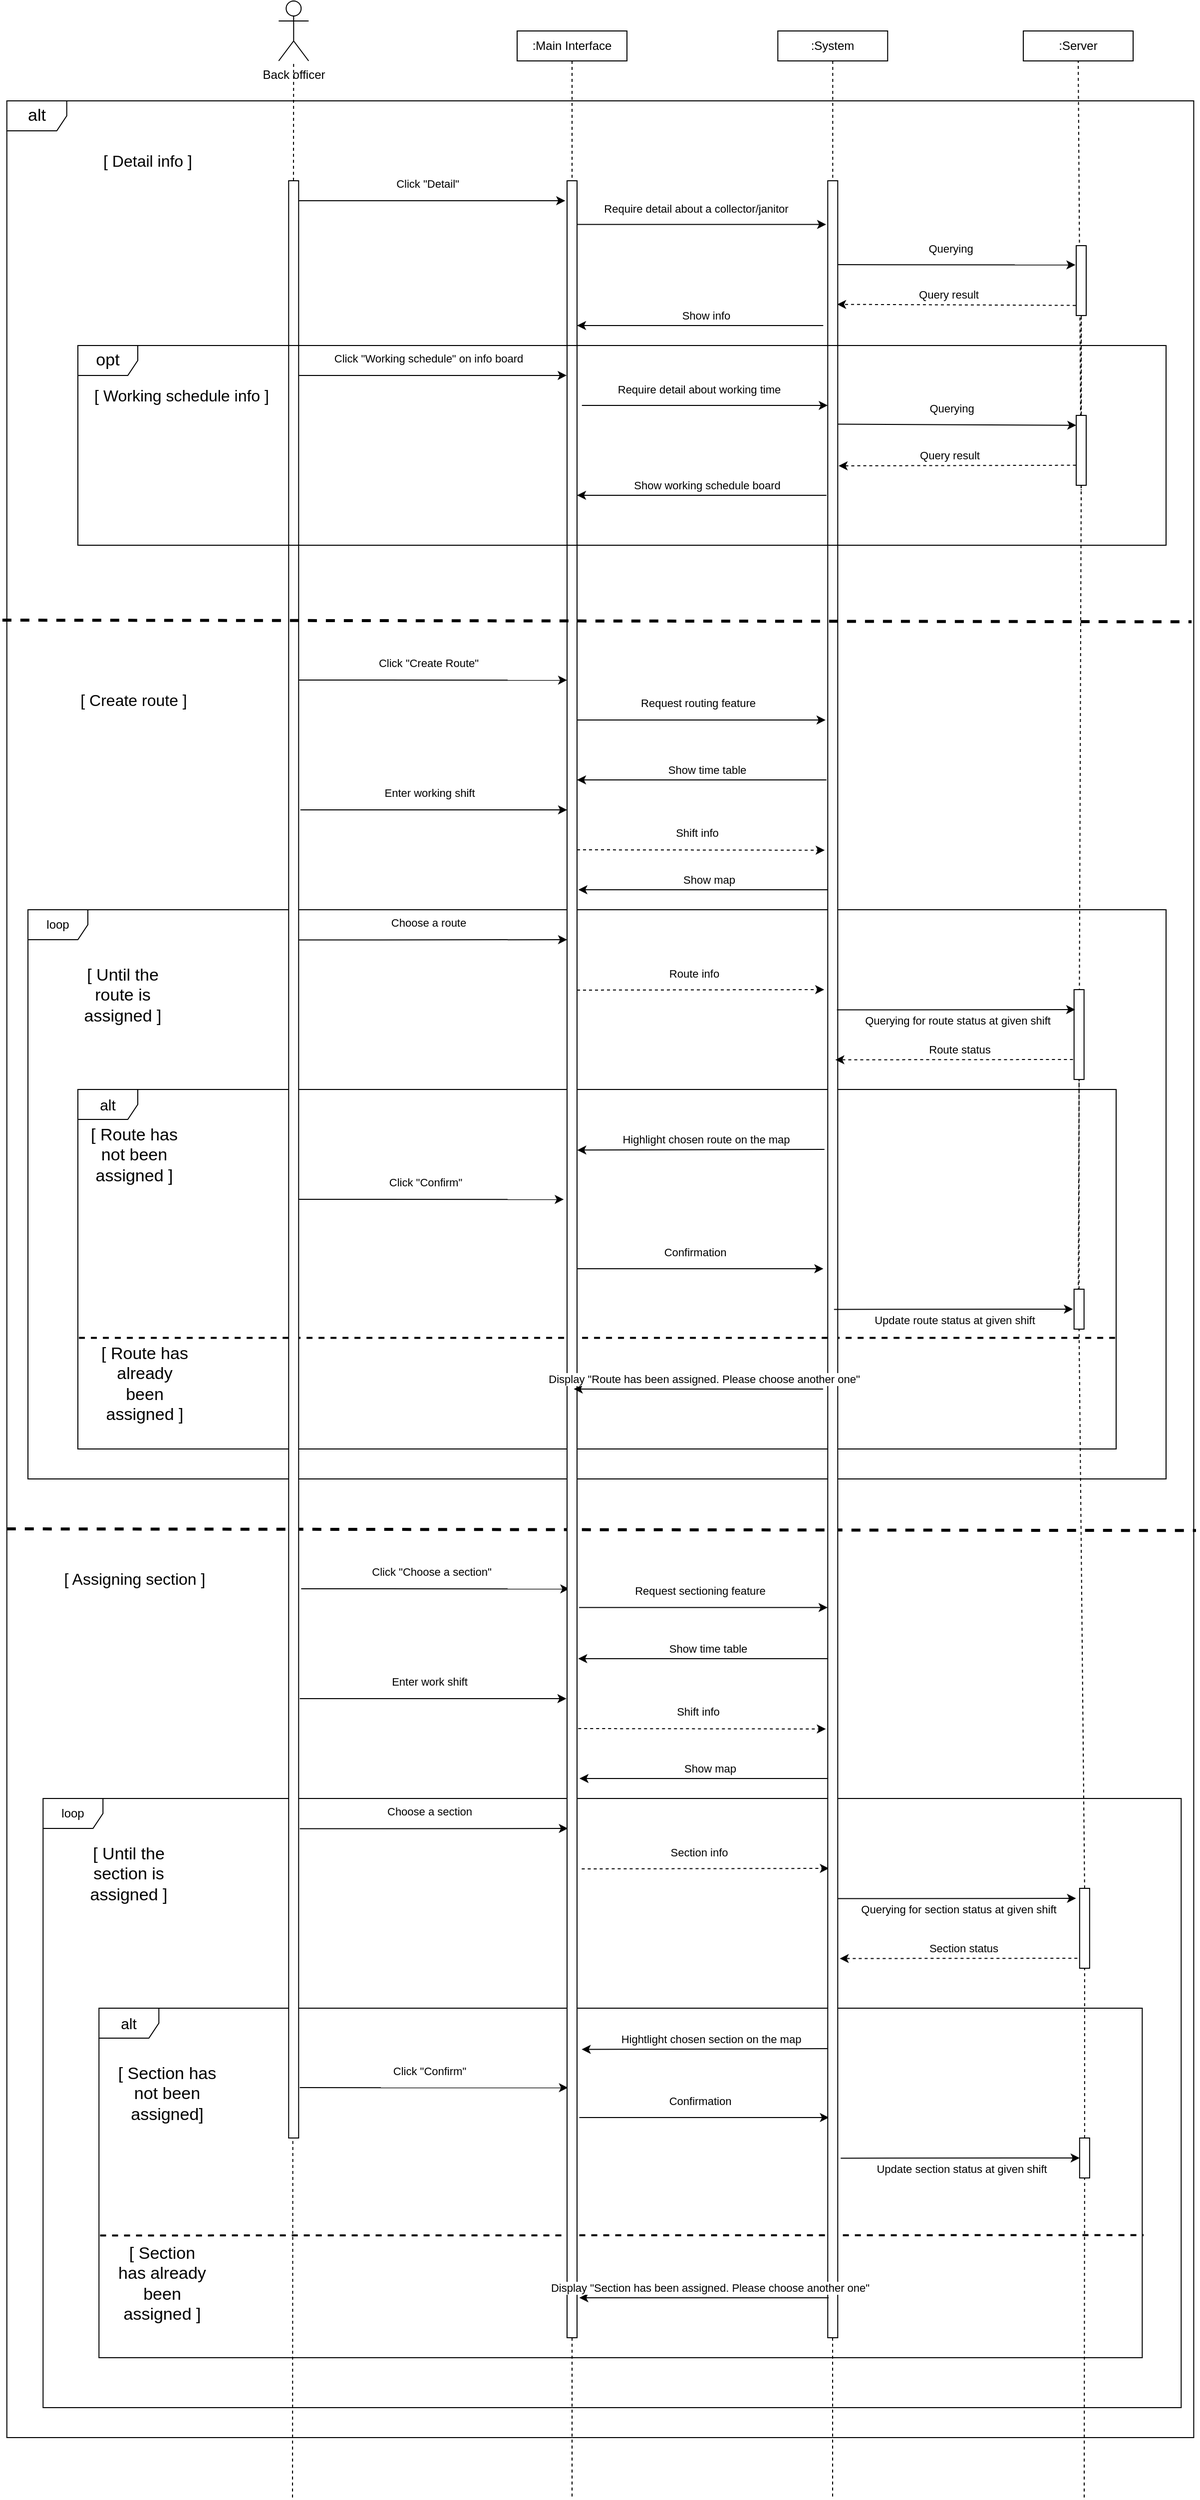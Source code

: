 <mxfile version="20.5.3" type="github">
  <diagram id="wTYYPFrZuewPzAmAuWwE" name="Page-1">
    <mxGraphModel dx="2889" dy="2291" grid="1" gridSize="10" guides="1" tooltips="1" connect="1" arrows="1" fold="1" page="1" pageScale="1" pageWidth="827" pageHeight="1169" math="0" shadow="0">
      <root>
        <mxCell id="0" />
        <mxCell id="1" parent="0" />
        <mxCell id="6wIm65cFakoA2pX9dvvW-1" value="alt" style="shape=umlFrame;whiteSpace=wrap;html=1;fontSize=17;" parent="1" vertex="1">
          <mxGeometry x="-191.14" width="1188.86" height="2340" as="geometry" />
        </mxCell>
        <mxCell id="6wIm65cFakoA2pX9dvvW-38" value="loop" style="shape=umlFrame;whiteSpace=wrap;html=1;" parent="1" vertex="1">
          <mxGeometry x="-154.86" y="1700" width="1140" height="610" as="geometry" />
        </mxCell>
        <mxCell id="6wIm65cFakoA2pX9dvvW-33" value="alt" style="shape=umlFrame;whiteSpace=wrap;html=1;fontSize=15;" parent="1" vertex="1">
          <mxGeometry x="-98.86" y="1910" width="1045" height="350" as="geometry" />
        </mxCell>
        <mxCell id="6wIm65cFakoA2pX9dvvW-36" value="loop" style="shape=umlFrame;whiteSpace=wrap;html=1;" parent="1" vertex="1">
          <mxGeometry x="-170" y="810" width="1140" height="570" as="geometry" />
        </mxCell>
        <mxCell id="zkrP5aUea3qUz_NBRGNI-2" value="alt" style="shape=umlFrame;whiteSpace=wrap;html=1;fontSize=15;" parent="1" vertex="1">
          <mxGeometry x="-120" y="990" width="1040" height="360" as="geometry" />
        </mxCell>
        <mxCell id="zkrP5aUea3qUz_NBRGNI-3" value="" style="endArrow=none;dashed=1;html=1;rounded=0;startArrow=none;exitX=0.5;exitY=1;exitDx=0;exitDy=0;" parent="1" source="zkrP5aUea3qUz_NBRGNI-10" edge="1">
          <mxGeometry width="50" height="50" relative="1" as="geometry">
            <mxPoint x="636" y="-130" as="sourcePoint" />
            <mxPoint x="636" y="2400" as="targetPoint" />
          </mxGeometry>
        </mxCell>
        <mxCell id="zkrP5aUea3qUz_NBRGNI-5" value="" style="endArrow=none;dashed=1;html=1;rounded=0;startArrow=none;exitX=0.5;exitY=1;exitDx=0;exitDy=0;" parent="1" source="6wIm65cFakoA2pX9dvvW-3" edge="1">
          <mxGeometry width="50" height="50" relative="1" as="geometry">
            <mxPoint x="372.72" y="3410" as="sourcePoint" />
            <mxPoint x="375" y="2400" as="targetPoint" />
          </mxGeometry>
        </mxCell>
        <mxCell id="zkrP5aUea3qUz_NBRGNI-8" value="Back officer" style="shape=umlActor;verticalLabelPosition=bottom;verticalAlign=top;html=1;outlineConnect=0;" parent="1" vertex="1">
          <mxGeometry x="81.14" y="-100" width="30" height="60" as="geometry" />
        </mxCell>
        <mxCell id="zkrP5aUea3qUz_NBRGNI-9" value=":Main Interface" style="rounded=0;whiteSpace=wrap;html=1;" parent="1" vertex="1">
          <mxGeometry x="320" y="-70" width="110" height="30" as="geometry" />
        </mxCell>
        <mxCell id="zkrP5aUea3qUz_NBRGNI-10" value=":System" style="rounded=0;whiteSpace=wrap;html=1;" parent="1" vertex="1">
          <mxGeometry x="581.14" y="-70" width="110" height="30" as="geometry" />
        </mxCell>
        <mxCell id="zkrP5aUea3qUz_NBRGNI-11" value="" style="endArrow=none;dashed=1;html=1;rounded=0;startArrow=none;" parent="1" target="zkrP5aUea3qUz_NBRGNI-8" edge="1">
          <mxGeometry width="50" height="50" relative="1" as="geometry">
            <mxPoint x="95.971" y="80" as="sourcePoint" />
            <mxPoint x="94" y="-100" as="targetPoint" />
          </mxGeometry>
        </mxCell>
        <mxCell id="zkrP5aUea3qUz_NBRGNI-14" style="edgeStyle=orthogonalEdgeStyle;rounded=0;orthogonalLoop=1;jettySize=auto;html=1;exitX=0.5;exitY=1;exitDx=0;exitDy=0;" parent="1" edge="1">
          <mxGeometry relative="1" as="geometry">
            <mxPoint x="580" y="260" as="sourcePoint" />
            <mxPoint x="580" y="260" as="targetPoint" />
          </mxGeometry>
        </mxCell>
        <mxCell id="zkrP5aUea3qUz_NBRGNI-15" value=":Server" style="rounded=0;whiteSpace=wrap;html=1;" parent="1" vertex="1">
          <mxGeometry x="827" y="-70" width="110" height="30" as="geometry" />
        </mxCell>
        <mxCell id="zkrP5aUea3qUz_NBRGNI-16" value="" style="endArrow=none;dashed=1;html=1;rounded=0;entryX=0.5;entryY=1;entryDx=0;entryDy=0;startArrow=none;" parent="1" target="zkrP5aUea3qUz_NBRGNI-15" edge="1">
          <mxGeometry width="50" height="50" relative="1" as="geometry">
            <mxPoint x="885" y="400" as="sourcePoint" />
            <mxPoint x="884.5" y="90" as="targetPoint" />
          </mxGeometry>
        </mxCell>
        <mxCell id="zkrP5aUea3qUz_NBRGNI-21" style="edgeStyle=orthogonalEdgeStyle;rounded=0;orthogonalLoop=1;jettySize=auto;html=1;exitX=0.5;exitY=1;exitDx=0;exitDy=0;dashed=1;" parent="1" edge="1">
          <mxGeometry relative="1" as="geometry">
            <mxPoint x="-70" y="70" as="sourcePoint" />
            <mxPoint x="-70" y="70" as="targetPoint" />
          </mxGeometry>
        </mxCell>
        <mxCell id="zkrP5aUea3qUz_NBRGNI-23" value="&lt;font style=&quot;font-size: 16px;&quot;&gt;[ Detail info ]&lt;/font&gt;" style="text;html=1;strokeColor=none;fillColor=none;align=center;verticalAlign=middle;whiteSpace=wrap;rounded=0;" parent="1" vertex="1">
          <mxGeometry x="-175" y="50" width="250" height="20" as="geometry" />
        </mxCell>
        <mxCell id="zkrP5aUea3qUz_NBRGNI-24" value="Click &quot;Detail&quot;" style="endArrow=classic;html=1;rounded=0;exitX=1.003;exitY=0.194;exitDx=0;exitDy=0;exitPerimeter=0;entryX=-0.183;entryY=0.194;entryDx=0;entryDy=0;entryPerimeter=0;" parent="1" edge="1">
          <mxGeometry x="-0.032" y="17" width="50" height="50" relative="1" as="geometry">
            <mxPoint x="100.03" y="100" as="sourcePoint" />
            <mxPoint x="368.17" y="100" as="targetPoint" />
            <mxPoint as="offset" />
          </mxGeometry>
        </mxCell>
        <mxCell id="zkrP5aUea3qUz_NBRGNI-25" value="Require detail about a collector/janitor" style="endArrow=classic;html=1;rounded=0;exitX=1.026;exitY=0.159;exitDx=0;exitDy=0;exitPerimeter=0;entryX=-0.051;entryY=0.159;entryDx=0;entryDy=0;entryPerimeter=0;" parent="1" edge="1">
          <mxGeometry x="-0.05" y="16" width="50" height="50" relative="1" as="geometry">
            <mxPoint x="380.26" y="123.78" as="sourcePoint" />
            <mxPoint x="629.49" y="123.78" as="targetPoint" />
            <mxPoint as="offset" />
          </mxGeometry>
        </mxCell>
        <mxCell id="zkrP5aUea3qUz_NBRGNI-26" value="Querying" style="endArrow=classic;html=1;rounded=0;exitX=1.017;exitY=0.229;exitDx=0;exitDy=0;exitPerimeter=0;entryX=-0.08;entryY=0.276;entryDx=0;entryDy=0;entryPerimeter=0;" parent="1" target="zkrP5aUea3qUz_NBRGNI-45" edge="1">
          <mxGeometry x="-0.05" y="16" width="50" height="50" relative="1" as="geometry">
            <mxPoint x="640.17" y="164.05" as="sourcePoint" />
            <mxPoint x="879.07" y="162.66" as="targetPoint" />
            <mxPoint as="offset" />
          </mxGeometry>
        </mxCell>
        <mxCell id="zkrP5aUea3qUz_NBRGNI-27" value="Query result" style="endArrow=classic;html=1;rounded=0;exitX=-0.054;exitY=0.855;exitDx=0;exitDy=0;dashed=1;entryX=1.052;entryY=0.184;entryDx=0;entryDy=0;exitPerimeter=0;entryPerimeter=0;" parent="1" source="zkrP5aUea3qUz_NBRGNI-45" edge="1">
          <mxGeometry x="0.066" y="-10" width="50" height="50" relative="1" as="geometry">
            <mxPoint x="876.24" y="200.88" as="sourcePoint" />
            <mxPoint x="640.52" y="203.78" as="targetPoint" />
            <Array as="points" />
            <mxPoint as="offset" />
          </mxGeometry>
        </mxCell>
        <mxCell id="zkrP5aUea3qUz_NBRGNI-28" value="Show info" style="endArrow=classic;html=1;rounded=0;exitX=-0.197;exitY=0.264;exitDx=0;exitDy=0;exitPerimeter=0;entryX=1.141;entryY=0.264;entryDx=0;entryDy=0;entryPerimeter=0;" parent="1" edge="1">
          <mxGeometry x="-0.043" y="-10" width="50" height="50" relative="1" as="geometry">
            <mxPoint x="626.62" y="224.98" as="sourcePoint" />
            <mxPoint x="380.0" y="224.98" as="targetPoint" />
            <mxPoint as="offset" />
          </mxGeometry>
        </mxCell>
        <mxCell id="zkrP5aUea3qUz_NBRGNI-29" value="Click &quot;Working schedule&quot; on info board" style="endArrow=classic;html=1;rounded=0;exitX=1.093;exitY=0.2;exitDx=0;exitDy=0;exitPerimeter=0;entryX=0.057;entryY=0.2;entryDx=0;entryDy=0;entryPerimeter=0;" parent="1" edge="1">
          <mxGeometry x="-0.032" y="17" width="50" height="50" relative="1" as="geometry">
            <mxPoint x="100.0" y="274.98" as="sourcePoint" />
            <mxPoint x="369.64" y="274.98" as="targetPoint" />
            <mxPoint as="offset" />
          </mxGeometry>
        </mxCell>
        <mxCell id="zkrP5aUea3qUz_NBRGNI-30" value="Require detail about working time" style="endArrow=classic;html=1;rounded=0;exitX=1.2;exitY=0.292;exitDx=0;exitDy=0;exitPerimeter=0;entryX=-0.174;entryY=0.292;entryDx=0;entryDy=0;entryPerimeter=0;" parent="1" edge="1">
          <mxGeometry x="-0.05" y="16" width="50" height="50" relative="1" as="geometry">
            <mxPoint x="384.88" y="304.98" as="sourcePoint" />
            <mxPoint x="631.14" y="304.98" as="targetPoint" />
            <mxPoint as="offset" />
          </mxGeometry>
        </mxCell>
        <mxCell id="zkrP5aUea3qUz_NBRGNI-31" value="Querying" style="endArrow=classic;html=1;rounded=0;exitX=1;exitY=0.211;exitDx=0;exitDy=0;exitPerimeter=0;entryX=0.011;entryY=0.141;entryDx=0;entryDy=0;entryPerimeter=0;" parent="1" target="zkrP5aUea3qUz_NBRGNI-47" edge="1">
          <mxGeometry x="-0.05" y="16" width="50" height="50" relative="1" as="geometry">
            <mxPoint x="641.14" y="323.76" as="sourcePoint" />
            <mxPoint x="879" y="302.8" as="targetPoint" />
            <mxPoint as="offset" />
          </mxGeometry>
        </mxCell>
        <mxCell id="zkrP5aUea3qUz_NBRGNI-32" value="Query result" style="endArrow=classic;html=1;rounded=0;exitX=-0.027;exitY=0.713;exitDx=0;exitDy=0;exitPerimeter=0;dashed=1;entryX=1.086;entryY=0.225;entryDx=0;entryDy=0;entryPerimeter=0;" parent="1" source="zkrP5aUea3qUz_NBRGNI-47" edge="1">
          <mxGeometry x="0.066" y="-10" width="50" height="50" relative="1" as="geometry">
            <mxPoint x="880.94" y="348.3" as="sourcePoint" />
            <mxPoint x="642" y="365.48" as="targetPoint" />
            <Array as="points" />
            <mxPoint as="offset" />
          </mxGeometry>
        </mxCell>
        <mxCell id="zkrP5aUea3qUz_NBRGNI-33" value="Show working schedule board" style="endArrow=classic;html=1;rounded=0;exitX=-0.06;exitY=0.234;exitDx=0;exitDy=0;exitPerimeter=0;entryX=0.957;entryY=0.234;entryDx=0;entryDy=0;entryPerimeter=0;" parent="1" edge="1">
          <mxGeometry x="-0.043" y="-10" width="50" height="50" relative="1" as="geometry">
            <mxPoint x="629.83" y="394.98" as="sourcePoint" />
            <mxPoint x="380.0" y="394.98" as="targetPoint" />
            <mxPoint as="offset" />
          </mxGeometry>
        </mxCell>
        <mxCell id="zkrP5aUea3qUz_NBRGNI-35" value="&lt;font style=&quot;font-size: 16px;&quot;&gt;[ Create route ]&lt;/font&gt;" style="text;html=1;strokeColor=none;fillColor=none;align=center;verticalAlign=middle;whiteSpace=wrap;rounded=0;" parent="1" vertex="1">
          <mxGeometry x="-158.86" y="590" width="190" height="20" as="geometry" />
        </mxCell>
        <mxCell id="zkrP5aUea3qUz_NBRGNI-36" value="Click &quot;Create Route&quot;" style="endArrow=classic;html=1;rounded=0;exitX=1.14;exitY=0.383;exitDx=0;exitDy=0;exitPerimeter=0;" parent="1" edge="1">
          <mxGeometry x="-0.032" y="17" width="50" height="50" relative="1" as="geometry">
            <mxPoint x="101.4" y="580" as="sourcePoint" />
            <mxPoint x="370.0" y="580.11" as="targetPoint" />
            <mxPoint as="offset" />
          </mxGeometry>
        </mxCell>
        <mxCell id="zkrP5aUea3qUz_NBRGNI-37" value="Choose a route" style="endArrow=classic;html=1;rounded=0;exitX=1.14;exitY=0.383;exitDx=0;exitDy=0;exitPerimeter=0;entryX=-0.106;entryY=0.439;entryDx=0;entryDy=0;entryPerimeter=0;" parent="1" edge="1">
          <mxGeometry x="-0.032" y="17" width="50" height="50" relative="1" as="geometry">
            <mxPoint x="101.46" y="840.29" as="sourcePoint" />
            <mxPoint x="370.0" y="840" as="targetPoint" />
            <mxPoint as="offset" />
          </mxGeometry>
        </mxCell>
        <mxCell id="zkrP5aUea3qUz_NBRGNI-39" value="Route info" style="endArrow=classic;html=1;rounded=0;entryX=-0.243;entryY=0.097;entryDx=0;entryDy=0;entryPerimeter=0;dashed=1;" parent="1" edge="1">
          <mxGeometry x="-0.05" y="16" width="50" height="50" relative="1" as="geometry">
            <mxPoint x="380.0" y="890.49" as="sourcePoint" />
            <mxPoint x="627.57" y="890" as="targetPoint" />
            <mxPoint as="offset" />
          </mxGeometry>
        </mxCell>
        <mxCell id="zkrP5aUea3qUz_NBRGNI-40" value="Highlight chosen route on the map" style="endArrow=classic;html=1;rounded=0;entryX=1.141;entryY=0.603;entryDx=0;entryDy=0;entryPerimeter=0;" parent="1" edge="1">
          <mxGeometry x="-0.043" y="-10" width="50" height="50" relative="1" as="geometry">
            <mxPoint x="627.85" y="1050" as="sourcePoint" />
            <mxPoint x="380.26" y="1050.69" as="targetPoint" />
            <mxPoint as="offset" />
          </mxGeometry>
        </mxCell>
        <mxCell id="zkrP5aUea3qUz_NBRGNI-42" value="Enter working shift" style="endArrow=classic;html=1;rounded=0;exitX=1.189;exitY=0.475;exitDx=0;exitDy=0;exitPerimeter=0;entryX=-0.1;entryY=0.475;entryDx=0;entryDy=0;entryPerimeter=0;" parent="1" edge="1">
          <mxGeometry x="-0.032" y="17" width="50" height="50" relative="1" as="geometry">
            <mxPoint x="102.89" y="710" as="sourcePoint" />
            <mxPoint x="370" y="710" as="targetPoint" />
            <mxPoint as="offset" />
          </mxGeometry>
        </mxCell>
        <mxCell id="zkrP5aUea3qUz_NBRGNI-44" value="" style="endArrow=none;dashed=1;html=1;rounded=0;entryX=0.5;entryY=1;entryDx=0;entryDy=0;startArrow=none;" parent="1" source="zkrP5aUea3qUz_NBRGNI-45" edge="1">
          <mxGeometry width="50" height="50" relative="1" as="geometry">
            <mxPoint x="885.0" y="2000" as="sourcePoint" />
            <mxPoint x="885" y="390" as="targetPoint" />
          </mxGeometry>
        </mxCell>
        <mxCell id="zkrP5aUea3qUz_NBRGNI-45" value="" style="rounded=0;whiteSpace=wrap;html=1;" parent="1" vertex="1">
          <mxGeometry x="880" y="144.98" width="10" height="70" as="geometry" />
        </mxCell>
        <mxCell id="zkrP5aUea3qUz_NBRGNI-46" value="" style="endArrow=none;dashed=1;html=1;rounded=0;entryX=0.5;entryY=1;entryDx=0;entryDy=0;startArrow=none;" parent="1" source="zkrP5aUea3qUz_NBRGNI-47" target="zkrP5aUea3qUz_NBRGNI-45" edge="1">
          <mxGeometry width="50" height="50" relative="1" as="geometry">
            <mxPoint x="885.0" y="1614.98" as="sourcePoint" />
            <mxPoint x="885" y="4.98" as="targetPoint" />
          </mxGeometry>
        </mxCell>
        <mxCell id="zkrP5aUea3qUz_NBRGNI-47" value="" style="rounded=0;whiteSpace=wrap;html=1;" parent="1" vertex="1">
          <mxGeometry x="880" y="314.98" width="10" height="70" as="geometry" />
        </mxCell>
        <mxCell id="zkrP5aUea3qUz_NBRGNI-48" value="" style="endArrow=none;dashed=1;html=1;rounded=0;entryX=0.5;entryY=1;entryDx=0;entryDy=0;startArrow=none;" parent="1" target="zkrP5aUea3qUz_NBRGNI-47" edge="1">
          <mxGeometry width="50" height="50" relative="1" as="geometry">
            <mxPoint x="882.071" y="1210" as="sourcePoint" />
            <mxPoint x="885" y="600" as="targetPoint" />
          </mxGeometry>
        </mxCell>
        <mxCell id="zkrP5aUea3qUz_NBRGNI-50" value="" style="rounded=0;whiteSpace=wrap;html=1;" parent="1" vertex="1">
          <mxGeometry x="877.85" y="1190" width="10" height="40" as="geometry" />
        </mxCell>
        <mxCell id="zkrP5aUea3qUz_NBRGNI-52" value="&lt;font style=&quot;font-size: 17px;&quot;&gt;[ Route has not been assigned ]&lt;/font&gt;" style="text;html=1;strokeColor=none;fillColor=none;align=center;verticalAlign=middle;whiteSpace=wrap;rounded=0;fontSize=15;" parent="1" vertex="1">
          <mxGeometry x="-114.08" y="1050" width="100.79" height="11" as="geometry" />
        </mxCell>
        <mxCell id="zkrP5aUea3qUz_NBRGNI-53" value="" style="endArrow=none;dashed=1;html=1;rounded=0;fontSize=17;entryX=0.999;entryY=0.691;entryDx=0;entryDy=0;entryPerimeter=0;exitX=0.001;exitY=0.691;exitDx=0;exitDy=0;exitPerimeter=0;strokeWidth=2;" parent="1" source="zkrP5aUea3qUz_NBRGNI-2" target="zkrP5aUea3qUz_NBRGNI-2" edge="1">
          <mxGeometry width="50" height="50" relative="1" as="geometry">
            <mxPoint x="-113.29" y="1240" as="sourcePoint" />
            <mxPoint x="936.71" y="1330" as="targetPoint" />
          </mxGeometry>
        </mxCell>
        <mxCell id="zkrP5aUea3qUz_NBRGNI-54" value="&lt;span style=&quot;font-size: 17px;&quot;&gt;[ Route has already been assigned ]&lt;/span&gt;" style="text;html=1;strokeColor=none;fillColor=none;align=center;verticalAlign=middle;whiteSpace=wrap;rounded=0;fontSize=15;" parent="1" vertex="1">
          <mxGeometry x="-103.29" y="1280" width="100" height="10" as="geometry" />
        </mxCell>
        <mxCell id="zkrP5aUea3qUz_NBRGNI-56" value="" style="endArrow=none;dashed=1;html=1;rounded=0;startArrow=none;entryX=0.5;entryY=1;entryDx=0;entryDy=0;exitX=0.5;exitY=0;exitDx=0;exitDy=0;" parent="1" source="zkrP5aUea3qUz_NBRGNI-87" target="zkrP5aUea3qUz_NBRGNI-50" edge="1">
          <mxGeometry width="50" height="50" relative="1" as="geometry">
            <mxPoint x="886" y="1800" as="sourcePoint" />
            <mxPoint x="886" y="1010" as="targetPoint" />
          </mxGeometry>
        </mxCell>
        <mxCell id="zkrP5aUea3qUz_NBRGNI-57" value="" style="endArrow=none;dashed=1;html=1;rounded=0;startArrow=none;entryX=0.418;entryY=1.001;entryDx=0;entryDy=0;entryPerimeter=0;" parent="1" target="6wIm65cFakoA2pX9dvvW-5" edge="1">
          <mxGeometry width="50" height="50" relative="1" as="geometry">
            <mxPoint x="95" y="2400" as="sourcePoint" />
            <mxPoint x="93.128" y="3190" as="targetPoint" />
          </mxGeometry>
        </mxCell>
        <mxCell id="zkrP5aUea3qUz_NBRGNI-58" value="Shift info" style="endArrow=classic;html=1;rounded=0;entryX=-0.095;entryY=0.487;entryDx=0;entryDy=0;entryPerimeter=0;dashed=1;" parent="1" edge="1">
          <mxGeometry x="-0.032" y="17" width="50" height="50" relative="1" as="geometry">
            <mxPoint x="380" y="750" as="sourcePoint" />
            <mxPoint x="628.05" y="750.4" as="targetPoint" />
            <mxPoint as="offset" />
          </mxGeometry>
        </mxCell>
        <mxCell id="zkrP5aUea3qUz_NBRGNI-60" value="" style="endArrow=none;dashed=1;html=1;rounded=0;entryX=0.5;entryY=1;entryDx=0;entryDy=0;startArrow=none;" parent="1" source="zkrP5aUea3qUz_NBRGNI-50" edge="1">
          <mxGeometry width="50" height="50" relative="1" as="geometry">
            <mxPoint x="882.824" y="1230" as="sourcePoint" />
            <mxPoint x="882.85" y="970" as="targetPoint" />
          </mxGeometry>
        </mxCell>
        <mxCell id="zkrP5aUea3qUz_NBRGNI-61" value="Click &quot;Confirm&quot;" style="endArrow=classic;html=1;rounded=0;exitX=1.14;exitY=0.383;exitDx=0;exitDy=0;exitPerimeter=0;" parent="1" edge="1">
          <mxGeometry x="-0.032" y="17" width="50" height="50" relative="1" as="geometry">
            <mxPoint x="98.11" y="1100" as="sourcePoint" />
            <mxPoint x="366.71" y="1100.11" as="targetPoint" />
            <mxPoint as="offset" />
          </mxGeometry>
        </mxCell>
        <mxCell id="zkrP5aUea3qUz_NBRGNI-63" value="Request routing feature" style="endArrow=classic;html=1;rounded=0;exitX=1.091;exitY=0.259;exitDx=0;exitDy=0;exitPerimeter=0;entryX=-0.017;entryY=0.259;entryDx=0;entryDy=0;entryPerimeter=0;" parent="1" edge="1">
          <mxGeometry x="-0.032" y="17" width="50" height="50" relative="1" as="geometry">
            <mxPoint x="380.0" y="620.0" as="sourcePoint" />
            <mxPoint x="628.92" y="620.0" as="targetPoint" />
            <mxPoint as="offset" />
          </mxGeometry>
        </mxCell>
        <mxCell id="zkrP5aUea3qUz_NBRGNI-64" value="Show time table" style="endArrow=classic;html=1;rounded=0;exitX=-0.06;exitY=0.234;exitDx=0;exitDy=0;exitPerimeter=0;entryX=0.957;entryY=0.234;entryDx=0;entryDy=0;entryPerimeter=0;" parent="1" edge="1">
          <mxGeometry x="-0.043" y="-10" width="50" height="50" relative="1" as="geometry">
            <mxPoint x="629.83" y="680" as="sourcePoint" />
            <mxPoint x="380" y="680" as="targetPoint" />
            <mxPoint as="offset" />
          </mxGeometry>
        </mxCell>
        <mxCell id="zkrP5aUea3qUz_NBRGNI-65" value="Show map" style="endArrow=classic;html=1;rounded=0;exitX=-0.06;exitY=0.234;exitDx=0;exitDy=0;exitPerimeter=0;entryX=0.957;entryY=0.234;entryDx=0;entryDy=0;entryPerimeter=0;" parent="1" edge="1">
          <mxGeometry x="-0.043" y="-10" width="50" height="50" relative="1" as="geometry">
            <mxPoint x="631.14" y="790" as="sourcePoint" />
            <mxPoint x="381.31" y="790" as="targetPoint" />
            <mxPoint as="offset" />
          </mxGeometry>
        </mxCell>
        <mxCell id="zkrP5aUea3qUz_NBRGNI-66" value="Confirmation" style="endArrow=classic;html=1;rounded=0;exitX=1.14;exitY=0.383;exitDx=0;exitDy=0;exitPerimeter=0;" parent="1" edge="1">
          <mxGeometry x="-0.032" y="17" width="50" height="50" relative="1" as="geometry">
            <mxPoint x="376.71" y="1169.5" as="sourcePoint" />
            <mxPoint x="626.71" y="1169.5" as="targetPoint" />
            <mxPoint as="offset" />
          </mxGeometry>
        </mxCell>
        <mxCell id="zkrP5aUea3qUz_NBRGNI-69" value="" style="endArrow=none;dashed=1;html=1;rounded=0;exitX=0;exitY=0.229;exitDx=0;exitDy=0;exitPerimeter=0;strokeWidth=3;" parent="1" edge="1">
          <mxGeometry width="50" height="50" relative="1" as="geometry">
            <mxPoint x="-191.14" y="1430.003" as="sourcePoint" />
            <mxPoint x="1000.0" y="1431.67" as="targetPoint" />
            <Array as="points" />
          </mxGeometry>
        </mxCell>
        <mxCell id="zkrP5aUea3qUz_NBRGNI-70" value="&lt;span style=&quot;font-size: 16px;&quot;&gt;[ Assigning section ]&lt;/span&gt;" style="text;html=1;strokeColor=none;fillColor=none;align=center;verticalAlign=middle;whiteSpace=wrap;rounded=0;" parent="1" vertex="1">
          <mxGeometry x="-157.72" y="1470" width="190" height="20" as="geometry" />
        </mxCell>
        <mxCell id="zkrP5aUea3qUz_NBRGNI-71" value="Click &quot;Choose a section&quot;" style="endArrow=classic;html=1;rounded=0;exitX=1.14;exitY=0.383;exitDx=0;exitDy=0;exitPerimeter=0;" parent="1" edge="1">
          <mxGeometry x="-0.032" y="17" width="50" height="50" relative="1" as="geometry">
            <mxPoint x="103.68" y="1490" as="sourcePoint" />
            <mxPoint x="372.28" y="1490.11" as="targetPoint" />
            <mxPoint as="offset" />
          </mxGeometry>
        </mxCell>
        <mxCell id="zkrP5aUea3qUz_NBRGNI-72" value="Choose a section" style="endArrow=classic;html=1;rounded=0;exitX=1.14;exitY=0.383;exitDx=0;exitDy=0;exitPerimeter=0;entryX=-0.106;entryY=0.439;entryDx=0;entryDy=0;entryPerimeter=0;" parent="1" edge="1">
          <mxGeometry x="-0.032" y="17" width="50" height="50" relative="1" as="geometry">
            <mxPoint x="102.28" y="1730.29" as="sourcePoint" />
            <mxPoint x="370.82" y="1730" as="targetPoint" />
            <mxPoint as="offset" />
          </mxGeometry>
        </mxCell>
        <mxCell id="zkrP5aUea3qUz_NBRGNI-73" value="Section info" style="endArrow=classic;html=1;rounded=0;entryX=-0.243;entryY=0.097;entryDx=0;entryDy=0;entryPerimeter=0;dashed=1;" parent="1" edge="1">
          <mxGeometry x="-0.05" y="16" width="50" height="50" relative="1" as="geometry">
            <mxPoint x="384.71" y="1770.49" as="sourcePoint" />
            <mxPoint x="632.28" y="1770" as="targetPoint" />
            <mxPoint as="offset" />
          </mxGeometry>
        </mxCell>
        <mxCell id="zkrP5aUea3qUz_NBRGNI-74" value="Querying for section status at given shift" style="endArrow=classic;html=1;rounded=0;exitX=1;exitY=0.482;exitDx=0;exitDy=0;exitPerimeter=0;entryX=-0.133;entryY=0.479;entryDx=0;entryDy=0;entryPerimeter=0;" parent="1" edge="1">
          <mxGeometry x="0.009" y="-11" width="50" height="50" relative="1" as="geometry">
            <mxPoint x="641.14" y="1800.28" as="sourcePoint" />
            <mxPoint x="879.81" y="1800" as="targetPoint" />
            <Array as="points" />
            <mxPoint as="offset" />
          </mxGeometry>
        </mxCell>
        <mxCell id="zkrP5aUea3qUz_NBRGNI-75" value="Section status" style="endArrow=classic;html=1;rounded=0;exitX=-0.2;exitY=0.507;exitDx=0;exitDy=0;exitPerimeter=0;dashed=1;" parent="1" edge="1">
          <mxGeometry x="-0.043" y="-10" width="50" height="50" relative="1" as="geometry">
            <mxPoint x="881.14" y="1860" as="sourcePoint" />
            <mxPoint x="643.14" y="1860.26" as="targetPoint" />
            <mxPoint as="offset" />
          </mxGeometry>
        </mxCell>
        <mxCell id="zkrP5aUea3qUz_NBRGNI-76" value="Enter work shift" style="endArrow=classic;html=1;rounded=0;exitX=1.189;exitY=0.475;exitDx=0;exitDy=0;exitPerimeter=0;entryX=-0.1;entryY=0.475;entryDx=0;entryDy=0;entryPerimeter=0;" parent="1" edge="1">
          <mxGeometry x="-0.032" y="17" width="50" height="50" relative="1" as="geometry">
            <mxPoint x="102.28" y="1600" as="sourcePoint" />
            <mxPoint x="369.39" y="1600" as="targetPoint" />
            <mxPoint as="offset" />
          </mxGeometry>
        </mxCell>
        <mxCell id="zkrP5aUea3qUz_NBRGNI-77" value="Shift info" style="endArrow=classic;html=1;rounded=0;entryX=-0.095;entryY=0.487;entryDx=0;entryDy=0;entryPerimeter=0;dashed=1;" parent="1" edge="1">
          <mxGeometry x="-0.032" y="17" width="50" height="50" relative="1" as="geometry">
            <mxPoint x="381.14" y="1630" as="sourcePoint" />
            <mxPoint x="629.19" y="1630.4" as="targetPoint" />
            <mxPoint as="offset" />
          </mxGeometry>
        </mxCell>
        <mxCell id="zkrP5aUea3qUz_NBRGNI-78" value="Request sectioning feature" style="endArrow=classic;html=1;rounded=0;exitX=1.091;exitY=0.259;exitDx=0;exitDy=0;exitPerimeter=0;entryX=-0.017;entryY=0.259;entryDx=0;entryDy=0;entryPerimeter=0;" parent="1" edge="1">
          <mxGeometry x="-0.032" y="17" width="50" height="50" relative="1" as="geometry">
            <mxPoint x="382.05" y="1508.8" as="sourcePoint" />
            <mxPoint x="630.97" y="1508.8" as="targetPoint" />
            <mxPoint as="offset" />
          </mxGeometry>
        </mxCell>
        <mxCell id="zkrP5aUea3qUz_NBRGNI-79" value="Show time table" style="endArrow=classic;html=1;rounded=0;exitX=-0.06;exitY=0.234;exitDx=0;exitDy=0;exitPerimeter=0;entryX=0.957;entryY=0.234;entryDx=0;entryDy=0;entryPerimeter=0;" parent="1" edge="1">
          <mxGeometry x="-0.043" y="-10" width="50" height="50" relative="1" as="geometry">
            <mxPoint x="630.97" y="1560" as="sourcePoint" />
            <mxPoint x="381.14" y="1560" as="targetPoint" />
            <mxPoint as="offset" />
          </mxGeometry>
        </mxCell>
        <mxCell id="zkrP5aUea3qUz_NBRGNI-80" value="Show map" style="endArrow=classic;html=1;rounded=0;exitX=-0.06;exitY=0.234;exitDx=0;exitDy=0;exitPerimeter=0;entryX=0.957;entryY=0.234;entryDx=0;entryDy=0;entryPerimeter=0;" parent="1" edge="1">
          <mxGeometry x="-0.043" y="-10" width="50" height="50" relative="1" as="geometry">
            <mxPoint x="632.28" y="1680" as="sourcePoint" />
            <mxPoint x="382.45" y="1680" as="targetPoint" />
            <mxPoint as="offset" />
          </mxGeometry>
        </mxCell>
        <mxCell id="zkrP5aUea3qUz_NBRGNI-83" value="&lt;font style=&quot;font-size: 17px;&quot;&gt;[ Section has not been assigned]&lt;/font&gt;" style="text;html=1;strokeColor=none;fillColor=none;align=center;verticalAlign=middle;whiteSpace=wrap;rounded=0;fontSize=15;" parent="1" vertex="1">
          <mxGeometry x="-81.58" y="1990" width="102.72" height="11" as="geometry" />
        </mxCell>
        <mxCell id="zkrP5aUea3qUz_NBRGNI-84" value="&lt;font style=&quot;font-size: 17px;&quot;&gt;[ Section has already been assigned ]&lt;/font&gt;" style="text;html=1;strokeColor=none;fillColor=none;align=center;verticalAlign=middle;whiteSpace=wrap;rounded=0;fontSize=15;" parent="1" vertex="1">
          <mxGeometry x="-81.58" y="2180" width="92.72" height="11" as="geometry" />
        </mxCell>
        <mxCell id="zkrP5aUea3qUz_NBRGNI-85" value="" style="endArrow=none;dashed=1;html=1;rounded=0;fontSize=16;exitX=0;exitY=0.66;exitDx=0;exitDy=0;exitPerimeter=0;entryX=1.005;entryY=0.659;entryDx=0;entryDy=0;entryPerimeter=0;strokeWidth=2;" parent="1" edge="1">
          <mxGeometry width="50" height="50" relative="1" as="geometry">
            <mxPoint x="-97.72" y="2137.6" as="sourcePoint" />
            <mxPoint x="947.48" y="2137.24" as="targetPoint" />
          </mxGeometry>
        </mxCell>
        <mxCell id="zkrP5aUea3qUz_NBRGNI-87" value="" style="rounded=0;whiteSpace=wrap;html=1;" parent="1" vertex="1">
          <mxGeometry x="883.42" y="1790" width="10" height="80" as="geometry" />
        </mxCell>
        <mxCell id="zkrP5aUea3qUz_NBRGNI-88" value="" style="endArrow=none;dashed=1;html=1;rounded=0;entryX=0.5;entryY=1;entryDx=0;entryDy=0;startArrow=none;" parent="1" source="zkrP5aUea3qUz_NBRGNI-92" target="zkrP5aUea3qUz_NBRGNI-87" edge="1">
          <mxGeometry width="50" height="50" relative="1" as="geometry">
            <mxPoint x="892.28" y="2400" as="sourcePoint" />
            <mxPoint x="888.42" y="1420.0" as="targetPoint" />
          </mxGeometry>
        </mxCell>
        <mxCell id="zkrP5aUea3qUz_NBRGNI-89" value="Hightlight chosen section on the map" style="endArrow=classic;html=1;rounded=0;entryX=1.141;entryY=0.603;entryDx=0;entryDy=0;entryPerimeter=0;" parent="1" edge="1">
          <mxGeometry x="-0.043" y="-10" width="50" height="50" relative="1" as="geometry">
            <mxPoint x="632.28" y="1950.55" as="sourcePoint" />
            <mxPoint x="384.69" y="1951.24" as="targetPoint" />
            <mxPoint as="offset" />
          </mxGeometry>
        </mxCell>
        <mxCell id="zkrP5aUea3qUz_NBRGNI-90" value="Click &quot;Confirm&quot;" style="endArrow=classic;html=1;rounded=0;exitX=1.14;exitY=0.383;exitDx=0;exitDy=0;exitPerimeter=0;" parent="1" edge="1">
          <mxGeometry x="-0.032" y="17" width="50" height="50" relative="1" as="geometry">
            <mxPoint x="102.28" y="1989.55" as="sourcePoint" />
            <mxPoint x="370.88" y="1989.66" as="targetPoint" />
            <mxPoint as="offset" />
          </mxGeometry>
        </mxCell>
        <mxCell id="zkrP5aUea3qUz_NBRGNI-91" value="Confirmation" style="endArrow=classic;html=1;rounded=0;exitX=1.14;exitY=0.383;exitDx=0;exitDy=0;exitPerimeter=0;" parent="1" edge="1">
          <mxGeometry x="-0.032" y="17" width="50" height="50" relative="1" as="geometry">
            <mxPoint x="382.28" y="2019.55" as="sourcePoint" />
            <mxPoint x="632.28" y="2019.55" as="targetPoint" />
            <mxPoint as="offset" />
          </mxGeometry>
        </mxCell>
        <mxCell id="zkrP5aUea3qUz_NBRGNI-92" value="" style="rounded=0;whiteSpace=wrap;html=1;" parent="1" vertex="1">
          <mxGeometry x="883.42" y="2040" width="10" height="40" as="geometry" />
        </mxCell>
        <mxCell id="zkrP5aUea3qUz_NBRGNI-93" value="" style="endArrow=none;dashed=1;html=1;rounded=0;entryX=0.5;entryY=1;entryDx=0;entryDy=0;startArrow=none;" parent="1" target="zkrP5aUea3qUz_NBRGNI-92" edge="1">
          <mxGeometry width="50" height="50" relative="1" as="geometry">
            <mxPoint x="888" y="2400" as="sourcePoint" />
            <mxPoint x="885.0" y="3050" as="targetPoint" />
          </mxGeometry>
        </mxCell>
        <mxCell id="6wIm65cFakoA2pX9dvvW-2" value="" style="rounded=0;whiteSpace=wrap;html=1;" parent="1" vertex="1">
          <mxGeometry x="631.14" y="80" width="10" height="2160" as="geometry" />
        </mxCell>
        <mxCell id="6wIm65cFakoA2pX9dvvW-3" value="" style="rounded=0;whiteSpace=wrap;html=1;" parent="1" vertex="1">
          <mxGeometry x="370" y="80" width="10" height="2160" as="geometry" />
        </mxCell>
        <mxCell id="6wIm65cFakoA2pX9dvvW-4" value="" style="endArrow=none;dashed=1;html=1;rounded=0;startArrow=none;exitX=0.5;exitY=1;exitDx=0;exitDy=0;" parent="1" source="zkrP5aUea3qUz_NBRGNI-9" target="6wIm65cFakoA2pX9dvvW-3" edge="1">
          <mxGeometry width="50" height="50" relative="1" as="geometry">
            <mxPoint x="375" y="-120" as="sourcePoint" />
            <mxPoint x="375" y="3240" as="targetPoint" />
          </mxGeometry>
        </mxCell>
        <mxCell id="6wIm65cFakoA2pX9dvvW-5" value="" style="rounded=0;whiteSpace=wrap;html=1;" parent="1" vertex="1">
          <mxGeometry x="91.14" y="80" width="10" height="1960" as="geometry" />
        </mxCell>
        <mxCell id="zkrP5aUea3qUz_NBRGNI-94" value="Update section status at given shift" style="endArrow=classic;html=1;rounded=0;exitX=1.067;exitY=0.581;exitDx=0;exitDy=0;exitPerimeter=0;" parent="1" edge="1">
          <mxGeometry x="0.009" y="-11" width="50" height="50" relative="1" as="geometry">
            <mxPoint x="644.09" y="2060.23" as="sourcePoint" />
            <mxPoint x="883.42" y="2060" as="targetPoint" />
            <Array as="points" />
            <mxPoint as="offset" />
          </mxGeometry>
        </mxCell>
        <mxCell id="6wIm65cFakoA2pX9dvvW-8" value="opt" style="shape=umlFrame;whiteSpace=wrap;html=1;fontSize=17;" parent="1" vertex="1">
          <mxGeometry x="-120" y="244.98" width="1090" height="200" as="geometry" />
        </mxCell>
        <mxCell id="6wIm65cFakoA2pX9dvvW-9" value="&lt;font style=&quot;font-size: 16px;&quot;&gt;[ Working schedule info ]&lt;/font&gt;" style="text;html=1;strokeColor=none;fillColor=none;align=center;verticalAlign=middle;whiteSpace=wrap;rounded=0;" parent="1" vertex="1">
          <mxGeometry x="-105.79" y="274.98" width="180" height="40" as="geometry" />
        </mxCell>
        <mxCell id="zkrP5aUea3qUz_NBRGNI-55" value="Display &quot;Route has been assigned. Please choose another one&quot;" style="endArrow=classic;html=1;rounded=0;entryX=0.922;entryY=0.525;entryDx=0;entryDy=0;entryPerimeter=0;exitX=-0.104;exitY=0.525;exitDx=0;exitDy=0;exitPerimeter=0;" parent="1" edge="1">
          <mxGeometry x="-0.043" y="-10" width="50" height="50" relative="1" as="geometry">
            <mxPoint x="626.45" y="1290" as="sourcePoint" />
            <mxPoint x="376.71" y="1290" as="targetPoint" />
            <mxPoint as="offset" />
          </mxGeometry>
        </mxCell>
        <mxCell id="zkrP5aUea3qUz_NBRGNI-62" value="Update route status at given shift" style="endArrow=classic;html=1;rounded=0;exitX=1.067;exitY=0.581;exitDx=0;exitDy=0;exitPerimeter=0;" parent="1" edge="1">
          <mxGeometry x="0.009" y="-11" width="50" height="50" relative="1" as="geometry">
            <mxPoint x="637.38" y="1210.23" as="sourcePoint" />
            <mxPoint x="876.71" y="1210" as="targetPoint" />
            <Array as="points" />
            <mxPoint as="offset" />
          </mxGeometry>
        </mxCell>
        <mxCell id="zkrP5aUea3qUz_NBRGNI-86" value="Display &quot;Section has been assigned. Please choose another one&quot;" style="endArrow=classic;html=1;rounded=0;entryX=0.922;entryY=0.525;entryDx=0;entryDy=0;entryPerimeter=0;exitX=-0.104;exitY=0.525;exitDx=0;exitDy=0;exitPerimeter=0;" parent="1" edge="1">
          <mxGeometry x="-0.043" y="-10" width="50" height="50" relative="1" as="geometry">
            <mxPoint x="632.02" y="2200" as="sourcePoint" />
            <mxPoint x="382.28" y="2200" as="targetPoint" />
            <mxPoint as="offset" />
          </mxGeometry>
        </mxCell>
        <mxCell id="zkrP5aUea3qUz_NBRGNI-41" value="Route status" style="endArrow=classic;html=1;rounded=0;exitX=-0.2;exitY=0.507;exitDx=0;exitDy=0;exitPerimeter=0;dashed=1;" parent="1" edge="1">
          <mxGeometry x="-0.043" y="-10" width="50" height="50" relative="1" as="geometry">
            <mxPoint x="876.71" y="960" as="sourcePoint" />
            <mxPoint x="638.71" y="960.26" as="targetPoint" />
            <mxPoint as="offset" />
          </mxGeometry>
        </mxCell>
        <mxCell id="zkrP5aUea3qUz_NBRGNI-59" value="" style="rounded=0;whiteSpace=wrap;html=1;" parent="1" vertex="1">
          <mxGeometry x="877.85" y="890" width="10" height="90" as="geometry" />
        </mxCell>
        <mxCell id="zkrP5aUea3qUz_NBRGNI-81" value="Querying for route status at given shift" style="endArrow=classic;html=1;rounded=0;exitX=1;exitY=0.482;exitDx=0;exitDy=0;exitPerimeter=0;entryX=-0.133;entryY=0.479;entryDx=0;entryDy=0;entryPerimeter=0;" parent="1" edge="1">
          <mxGeometry x="0.009" y="-11" width="50" height="50" relative="1" as="geometry">
            <mxPoint x="640.32" y="910.28" as="sourcePoint" />
            <mxPoint x="878.99" y="910" as="targetPoint" />
            <Array as="points" />
            <mxPoint as="offset" />
          </mxGeometry>
        </mxCell>
        <mxCell id="6wIm65cFakoA2pX9dvvW-37" value="&lt;font style=&quot;font-size: 17px;&quot;&gt;[ Until the route is assigned ]&lt;/font&gt;" style="text;html=1;strokeColor=none;fillColor=none;align=center;verticalAlign=middle;whiteSpace=wrap;rounded=0;fontSize=15;" parent="1" vertex="1">
          <mxGeometry x="-130" y="890" width="110" height="11" as="geometry" />
        </mxCell>
        <mxCell id="6wIm65cFakoA2pX9dvvW-39" value="&lt;font style=&quot;font-size: 17px;&quot;&gt;[ Until the section is assigned ]&lt;/font&gt;" style="text;html=1;strokeColor=none;fillColor=none;align=center;verticalAlign=middle;whiteSpace=wrap;rounded=0;fontSize=15;" parent="1" vertex="1">
          <mxGeometry x="-123.86" y="1770" width="110" height="11" as="geometry" />
        </mxCell>
        <mxCell id="DvP52ncTQiw58WvtzydE-1" value="" style="endArrow=none;dashed=1;html=1;rounded=0;exitX=0;exitY=0.229;exitDx=0;exitDy=0;exitPerimeter=0;strokeWidth=3;" edge="1" parent="1">
          <mxGeometry width="50" height="50" relative="1" as="geometry">
            <mxPoint x="-195.57" y="520.003" as="sourcePoint" />
            <mxPoint x="995.57" y="521.67" as="targetPoint" />
            <Array as="points" />
          </mxGeometry>
        </mxCell>
      </root>
    </mxGraphModel>
  </diagram>
</mxfile>
